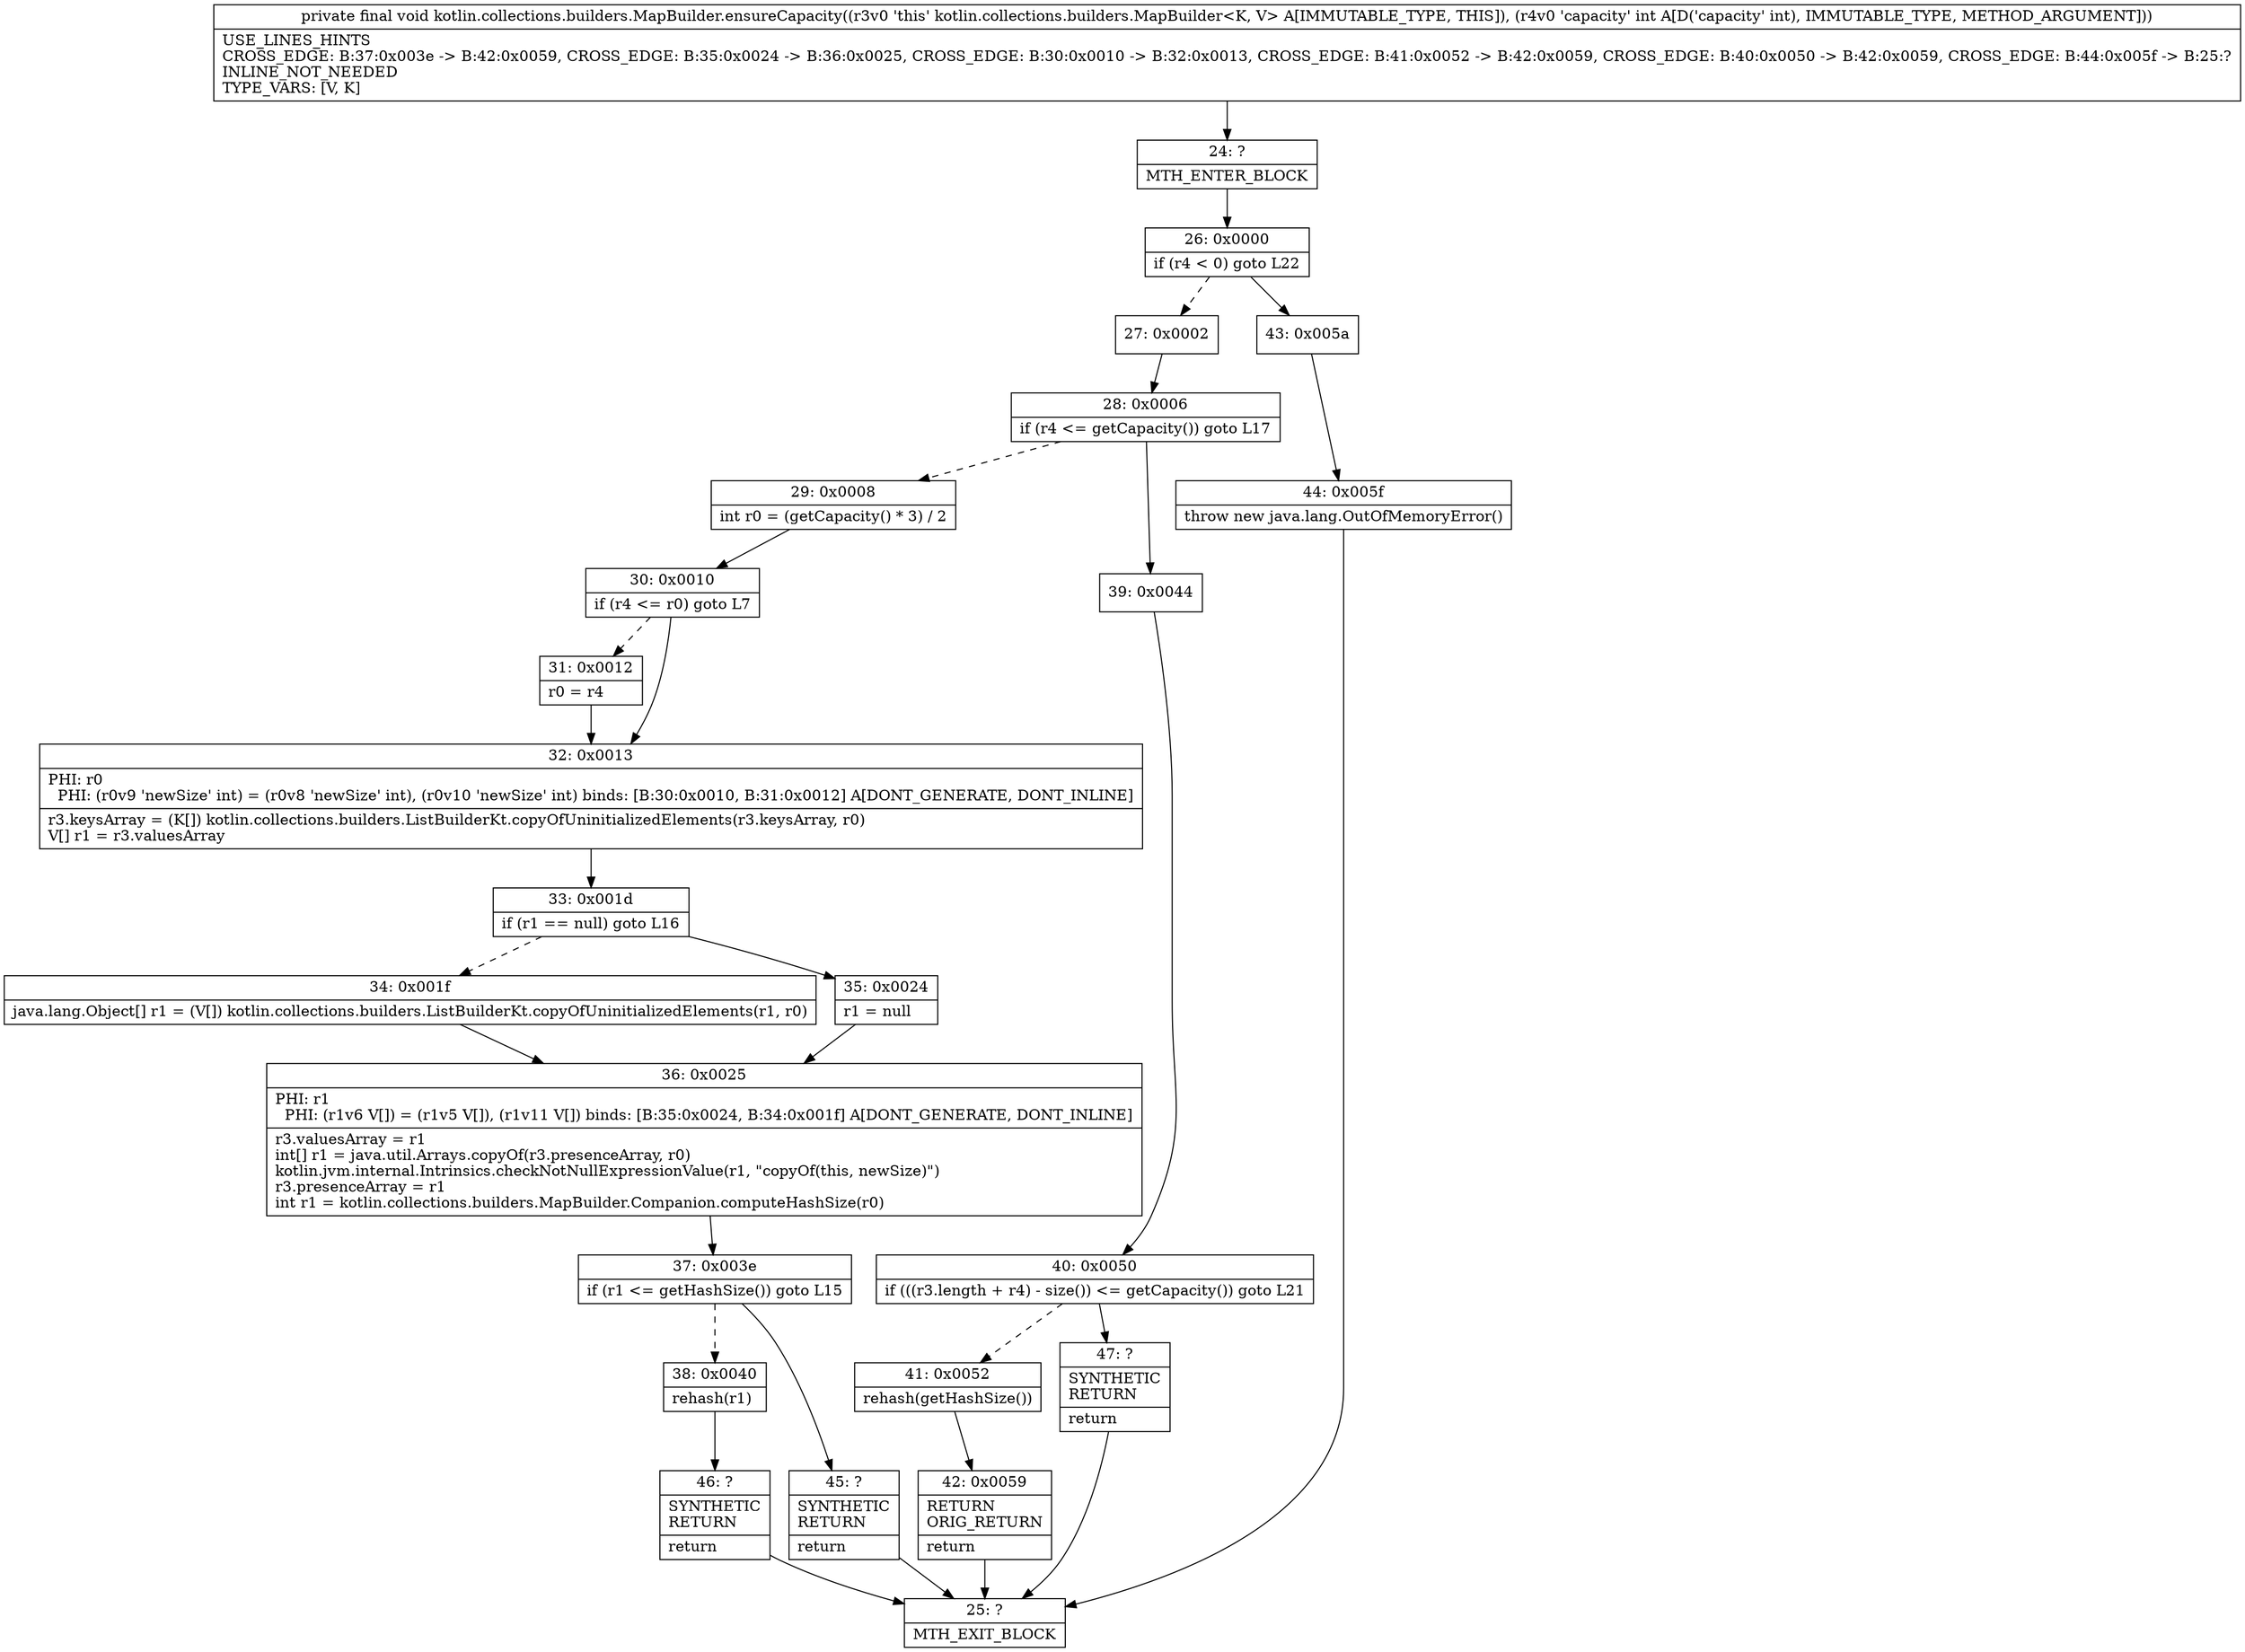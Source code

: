 digraph "CFG forkotlin.collections.builders.MapBuilder.ensureCapacity(I)V" {
Node_24 [shape=record,label="{24\:\ ?|MTH_ENTER_BLOCK\l}"];
Node_26 [shape=record,label="{26\:\ 0x0000|if (r4 \< 0) goto L22\l}"];
Node_27 [shape=record,label="{27\:\ 0x0002}"];
Node_28 [shape=record,label="{28\:\ 0x0006|if (r4 \<= getCapacity()) goto L17\l}"];
Node_29 [shape=record,label="{29\:\ 0x0008|int r0 = (getCapacity() * 3) \/ 2\l}"];
Node_30 [shape=record,label="{30\:\ 0x0010|if (r4 \<= r0) goto L7\l}"];
Node_31 [shape=record,label="{31\:\ 0x0012|r0 = r4\l}"];
Node_32 [shape=record,label="{32\:\ 0x0013|PHI: r0 \l  PHI: (r0v9 'newSize' int) = (r0v8 'newSize' int), (r0v10 'newSize' int) binds: [B:30:0x0010, B:31:0x0012] A[DONT_GENERATE, DONT_INLINE]\l|r3.keysArray = (K[]) kotlin.collections.builders.ListBuilderKt.copyOfUninitializedElements(r3.keysArray, r0)\lV[] r1 = r3.valuesArray\l}"];
Node_33 [shape=record,label="{33\:\ 0x001d|if (r1 == null) goto L16\l}"];
Node_34 [shape=record,label="{34\:\ 0x001f|java.lang.Object[] r1 = (V[]) kotlin.collections.builders.ListBuilderKt.copyOfUninitializedElements(r1, r0)\l}"];
Node_36 [shape=record,label="{36\:\ 0x0025|PHI: r1 \l  PHI: (r1v6 V[]) = (r1v5 V[]), (r1v11 V[]) binds: [B:35:0x0024, B:34:0x001f] A[DONT_GENERATE, DONT_INLINE]\l|r3.valuesArray = r1\lint[] r1 = java.util.Arrays.copyOf(r3.presenceArray, r0)\lkotlin.jvm.internal.Intrinsics.checkNotNullExpressionValue(r1, \"copyOf(this, newSize)\")\lr3.presenceArray = r1\lint r1 = kotlin.collections.builders.MapBuilder.Companion.computeHashSize(r0)\l}"];
Node_37 [shape=record,label="{37\:\ 0x003e|if (r1 \<= getHashSize()) goto L15\l}"];
Node_38 [shape=record,label="{38\:\ 0x0040|rehash(r1)\l}"];
Node_46 [shape=record,label="{46\:\ ?|SYNTHETIC\lRETURN\l|return\l}"];
Node_25 [shape=record,label="{25\:\ ?|MTH_EXIT_BLOCK\l}"];
Node_45 [shape=record,label="{45\:\ ?|SYNTHETIC\lRETURN\l|return\l}"];
Node_35 [shape=record,label="{35\:\ 0x0024|r1 = null\l}"];
Node_39 [shape=record,label="{39\:\ 0x0044}"];
Node_40 [shape=record,label="{40\:\ 0x0050|if (((r3.length + r4) \- size()) \<= getCapacity()) goto L21\l}"];
Node_41 [shape=record,label="{41\:\ 0x0052|rehash(getHashSize())\l}"];
Node_42 [shape=record,label="{42\:\ 0x0059|RETURN\lORIG_RETURN\l|return\l}"];
Node_47 [shape=record,label="{47\:\ ?|SYNTHETIC\lRETURN\l|return\l}"];
Node_43 [shape=record,label="{43\:\ 0x005a}"];
Node_44 [shape=record,label="{44\:\ 0x005f|throw new java.lang.OutOfMemoryError()\l}"];
MethodNode[shape=record,label="{private final void kotlin.collections.builders.MapBuilder.ensureCapacity((r3v0 'this' kotlin.collections.builders.MapBuilder\<K, V\> A[IMMUTABLE_TYPE, THIS]), (r4v0 'capacity' int A[D('capacity' int), IMMUTABLE_TYPE, METHOD_ARGUMENT]))  | USE_LINES_HINTS\lCROSS_EDGE: B:37:0x003e \-\> B:42:0x0059, CROSS_EDGE: B:35:0x0024 \-\> B:36:0x0025, CROSS_EDGE: B:30:0x0010 \-\> B:32:0x0013, CROSS_EDGE: B:41:0x0052 \-\> B:42:0x0059, CROSS_EDGE: B:40:0x0050 \-\> B:42:0x0059, CROSS_EDGE: B:44:0x005f \-\> B:25:?\lINLINE_NOT_NEEDED\lTYPE_VARS: [V, K]\l}"];
MethodNode -> Node_24;Node_24 -> Node_26;
Node_26 -> Node_27[style=dashed];
Node_26 -> Node_43;
Node_27 -> Node_28;
Node_28 -> Node_29[style=dashed];
Node_28 -> Node_39;
Node_29 -> Node_30;
Node_30 -> Node_31[style=dashed];
Node_30 -> Node_32;
Node_31 -> Node_32;
Node_32 -> Node_33;
Node_33 -> Node_34[style=dashed];
Node_33 -> Node_35;
Node_34 -> Node_36;
Node_36 -> Node_37;
Node_37 -> Node_38[style=dashed];
Node_37 -> Node_45;
Node_38 -> Node_46;
Node_46 -> Node_25;
Node_45 -> Node_25;
Node_35 -> Node_36;
Node_39 -> Node_40;
Node_40 -> Node_41[style=dashed];
Node_40 -> Node_47;
Node_41 -> Node_42;
Node_42 -> Node_25;
Node_47 -> Node_25;
Node_43 -> Node_44;
Node_44 -> Node_25;
}

